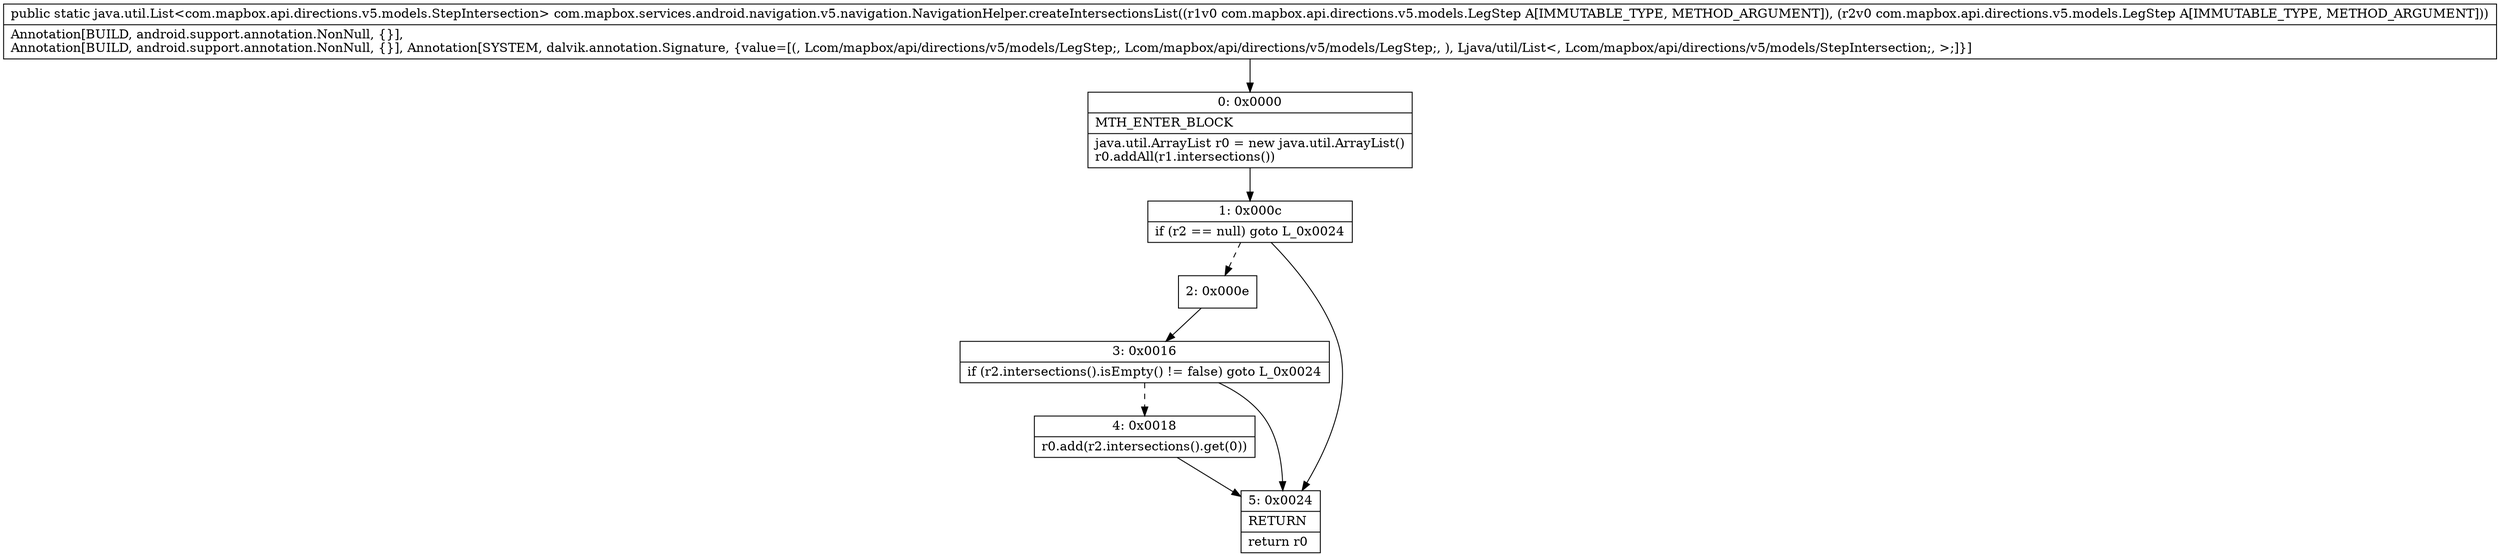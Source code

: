 digraph "CFG forcom.mapbox.services.android.navigation.v5.navigation.NavigationHelper.createIntersectionsList(Lcom\/mapbox\/api\/directions\/v5\/models\/LegStep;Lcom\/mapbox\/api\/directions\/v5\/models\/LegStep;)Ljava\/util\/List;" {
Node_0 [shape=record,label="{0\:\ 0x0000|MTH_ENTER_BLOCK\l|java.util.ArrayList r0 = new java.util.ArrayList()\lr0.addAll(r1.intersections())\l}"];
Node_1 [shape=record,label="{1\:\ 0x000c|if (r2 == null) goto L_0x0024\l}"];
Node_2 [shape=record,label="{2\:\ 0x000e}"];
Node_3 [shape=record,label="{3\:\ 0x0016|if (r2.intersections().isEmpty() != false) goto L_0x0024\l}"];
Node_4 [shape=record,label="{4\:\ 0x0018|r0.add(r2.intersections().get(0))\l}"];
Node_5 [shape=record,label="{5\:\ 0x0024|RETURN\l|return r0\l}"];
MethodNode[shape=record,label="{public static java.util.List\<com.mapbox.api.directions.v5.models.StepIntersection\> com.mapbox.services.android.navigation.v5.navigation.NavigationHelper.createIntersectionsList((r1v0 com.mapbox.api.directions.v5.models.LegStep A[IMMUTABLE_TYPE, METHOD_ARGUMENT]), (r2v0 com.mapbox.api.directions.v5.models.LegStep A[IMMUTABLE_TYPE, METHOD_ARGUMENT]))  | Annotation[BUILD, android.support.annotation.NonNull, \{\}], \lAnnotation[BUILD, android.support.annotation.NonNull, \{\}], Annotation[SYSTEM, dalvik.annotation.Signature, \{value=[(, Lcom\/mapbox\/api\/directions\/v5\/models\/LegStep;, Lcom\/mapbox\/api\/directions\/v5\/models\/LegStep;, ), Ljava\/util\/List\<, Lcom\/mapbox\/api\/directions\/v5\/models\/StepIntersection;, \>;]\}]\l}"];
MethodNode -> Node_0;
Node_0 -> Node_1;
Node_1 -> Node_2[style=dashed];
Node_1 -> Node_5;
Node_2 -> Node_3;
Node_3 -> Node_4[style=dashed];
Node_3 -> Node_5;
Node_4 -> Node_5;
}

